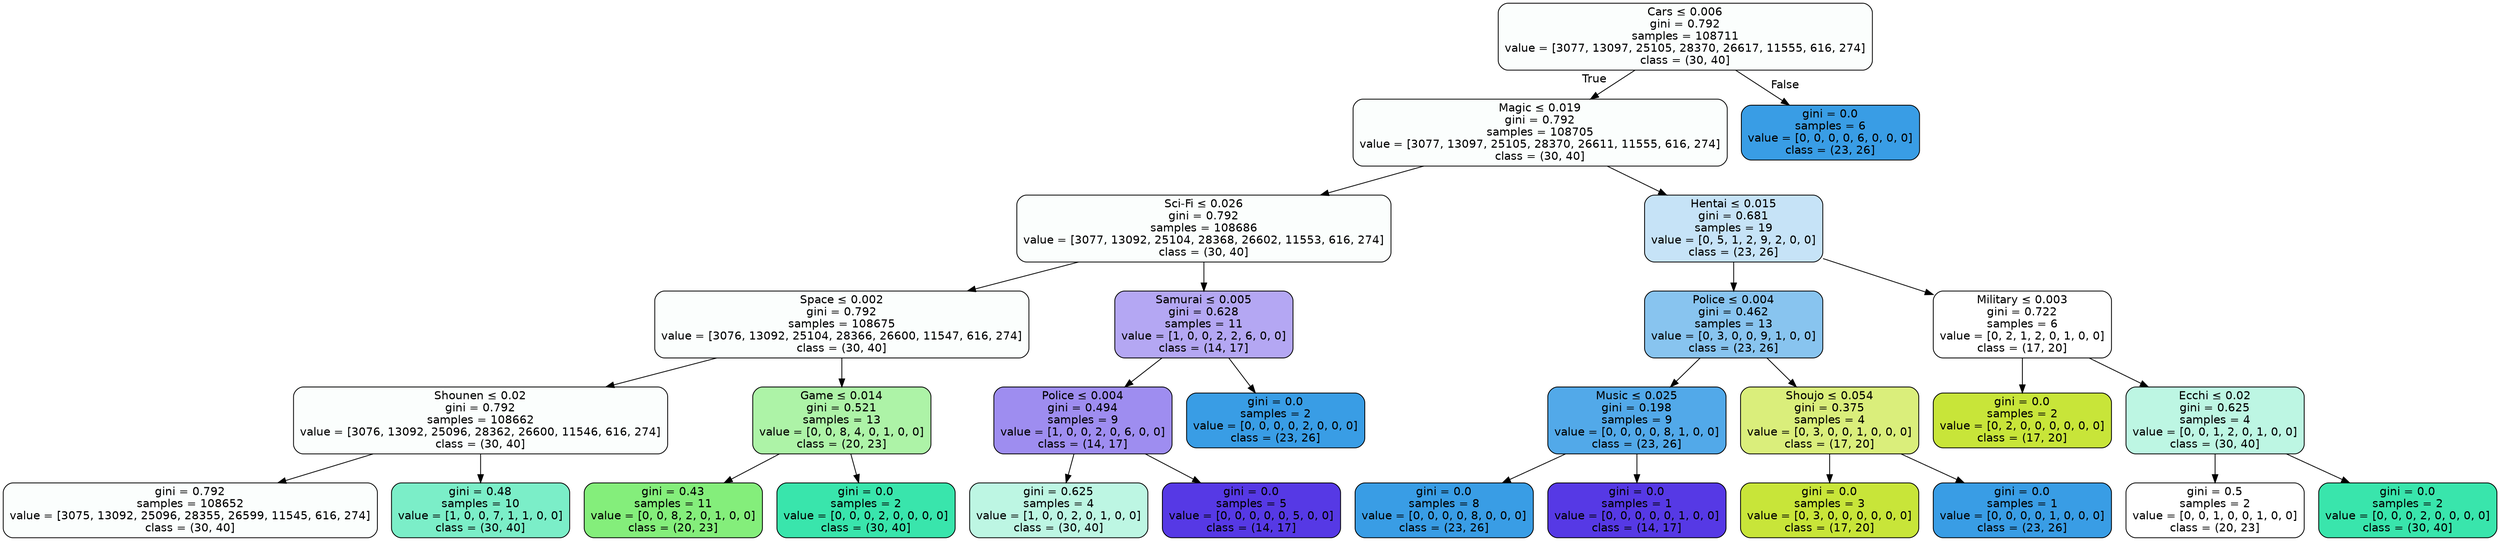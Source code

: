 digraph Tree {
node [shape=box, style="filled, rounded", color="black", fontname=helvetica] ;
edge [fontname=helvetica] ;
0 [label=<Cars &le; 0.006<br/>gini = 0.792<br/>samples = 108711<br/>value = [3077, 13097, 25105, 28370, 26617, 11555, 616, 274]<br/>class = (30, 40]>, fillcolor="#39e5ac05"] ;
1 [label=<Magic &le; 0.019<br/>gini = 0.792<br/>samples = 108705<br/>value = [3077, 13097, 25105, 28370, 26611, 11555, 616, 274]<br/>class = (30, 40]>, fillcolor="#39e5ac05"] ;
0 -> 1 [labeldistance=2.5, labelangle=45, headlabel="True"] ;
2 [label=<Sci-Fi &le; 0.026<br/>gini = 0.792<br/>samples = 108686<br/>value = [3077, 13092, 25104, 28368, 26602, 11553, 616, 274]<br/>class = (30, 40]>, fillcolor="#39e5ac05"] ;
1 -> 2 ;
3 [label=<Space &le; 0.002<br/>gini = 0.792<br/>samples = 108675<br/>value = [3076, 13092, 25104, 28366, 26600, 11547, 616, 274]<br/>class = (30, 40]>, fillcolor="#39e5ac05"] ;
2 -> 3 ;
4 [label=<Shounen &le; 0.02<br/>gini = 0.792<br/>samples = 108662<br/>value = [3076, 13092, 25096, 28362, 26600, 11546, 616, 274]<br/>class = (30, 40]>, fillcolor="#39e5ac05"] ;
3 -> 4 ;
5 [label=<gini = 0.792<br/>samples = 108652<br/>value = [3075, 13092, 25096, 28355, 26599, 11545, 616, 274]<br/>class = (30, 40]>, fillcolor="#39e5ac05"] ;
4 -> 5 ;
6 [label=<gini = 0.48<br/>samples = 10<br/>value = [1, 0, 0, 7, 1, 1, 0, 0]<br/>class = (30, 40]>, fillcolor="#39e5acaa"] ;
4 -> 6 ;
7 [label=<Game &le; 0.014<br/>gini = 0.521<br/>samples = 13<br/>value = [0, 0, 8, 4, 0, 1, 0, 0]<br/>class = (20, 23]>, fillcolor="#47e53971"] ;
3 -> 7 ;
8 [label=<gini = 0.43<br/>samples = 11<br/>value = [0, 0, 8, 2, 0, 1, 0, 0]<br/>class = (20, 23]>, fillcolor="#47e539aa"] ;
7 -> 8 ;
9 [label=<gini = 0.0<br/>samples = 2<br/>value = [0, 0, 0, 2, 0, 0, 0, 0]<br/>class = (30, 40]>, fillcolor="#39e5acff"] ;
7 -> 9 ;
10 [label=<Samurai &le; 0.005<br/>gini = 0.628<br/>samples = 11<br/>value = [1, 0, 0, 2, 2, 6, 0, 0]<br/>class = (14, 17]>, fillcolor="#5639e571"] ;
2 -> 10 ;
11 [label=<Police &le; 0.004<br/>gini = 0.494<br/>samples = 9<br/>value = [1, 0, 0, 2, 0, 6, 0, 0]<br/>class = (14, 17]>, fillcolor="#5639e592"] ;
10 -> 11 ;
12 [label=<gini = 0.625<br/>samples = 4<br/>value = [1, 0, 0, 2, 0, 1, 0, 0]<br/>class = (30, 40]>, fillcolor="#39e5ac55"] ;
11 -> 12 ;
13 [label=<gini = 0.0<br/>samples = 5<br/>value = [0, 0, 0, 0, 0, 5, 0, 0]<br/>class = (14, 17]>, fillcolor="#5639e5ff"] ;
11 -> 13 ;
14 [label=<gini = 0.0<br/>samples = 2<br/>value = [0, 0, 0, 0, 2, 0, 0, 0]<br/>class = (23, 26]>, fillcolor="#399de5ff"] ;
10 -> 14 ;
15 [label=<Hentai &le; 0.015<br/>gini = 0.681<br/>samples = 19<br/>value = [0, 5, 1, 2, 9, 2, 0, 0]<br/>class = (23, 26]>, fillcolor="#399de549"] ;
1 -> 15 ;
16 [label=<Police &le; 0.004<br/>gini = 0.462<br/>samples = 13<br/>value = [0, 3, 0, 0, 9, 1, 0, 0]<br/>class = (23, 26]>, fillcolor="#399de599"] ;
15 -> 16 ;
17 [label=<Music &le; 0.025<br/>gini = 0.198<br/>samples = 9<br/>value = [0, 0, 0, 0, 8, 1, 0, 0]<br/>class = (23, 26]>, fillcolor="#399de5df"] ;
16 -> 17 ;
18 [label=<gini = 0.0<br/>samples = 8<br/>value = [0, 0, 0, 0, 8, 0, 0, 0]<br/>class = (23, 26]>, fillcolor="#399de5ff"] ;
17 -> 18 ;
19 [label=<gini = 0.0<br/>samples = 1<br/>value = [0, 0, 0, 0, 0, 1, 0, 0]<br/>class = (14, 17]>, fillcolor="#5639e5ff"] ;
17 -> 19 ;
20 [label=<Shoujo &le; 0.054<br/>gini = 0.375<br/>samples = 4<br/>value = [0, 3, 0, 0, 1, 0, 0, 0]<br/>class = (17, 20]>, fillcolor="#c8e539aa"] ;
16 -> 20 ;
21 [label=<gini = 0.0<br/>samples = 3<br/>value = [0, 3, 0, 0, 0, 0, 0, 0]<br/>class = (17, 20]>, fillcolor="#c8e539ff"] ;
20 -> 21 ;
22 [label=<gini = 0.0<br/>samples = 1<br/>value = [0, 0, 0, 0, 1, 0, 0, 0]<br/>class = (23, 26]>, fillcolor="#399de5ff"] ;
20 -> 22 ;
23 [label=<Military &le; 0.003<br/>gini = 0.722<br/>samples = 6<br/>value = [0, 2, 1, 2, 0, 1, 0, 0]<br/>class = (17, 20]>, fillcolor="#c8e53900"] ;
15 -> 23 ;
24 [label=<gini = 0.0<br/>samples = 2<br/>value = [0, 2, 0, 0, 0, 0, 0, 0]<br/>class = (17, 20]>, fillcolor="#c8e539ff"] ;
23 -> 24 ;
25 [label=<Ecchi &le; 0.02<br/>gini = 0.625<br/>samples = 4<br/>value = [0, 0, 1, 2, 0, 1, 0, 0]<br/>class = (30, 40]>, fillcolor="#39e5ac55"] ;
23 -> 25 ;
26 [label=<gini = 0.5<br/>samples = 2<br/>value = [0, 0, 1, 0, 0, 1, 0, 0]<br/>class = (20, 23]>, fillcolor="#47e53900"] ;
25 -> 26 ;
27 [label=<gini = 0.0<br/>samples = 2<br/>value = [0, 0, 0, 2, 0, 0, 0, 0]<br/>class = (30, 40]>, fillcolor="#39e5acff"] ;
25 -> 27 ;
28 [label=<gini = 0.0<br/>samples = 6<br/>value = [0, 0, 0, 0, 6, 0, 0, 0]<br/>class = (23, 26]>, fillcolor="#399de5ff"] ;
0 -> 28 [labeldistance=2.5, labelangle=-45, headlabel="False"] ;
}